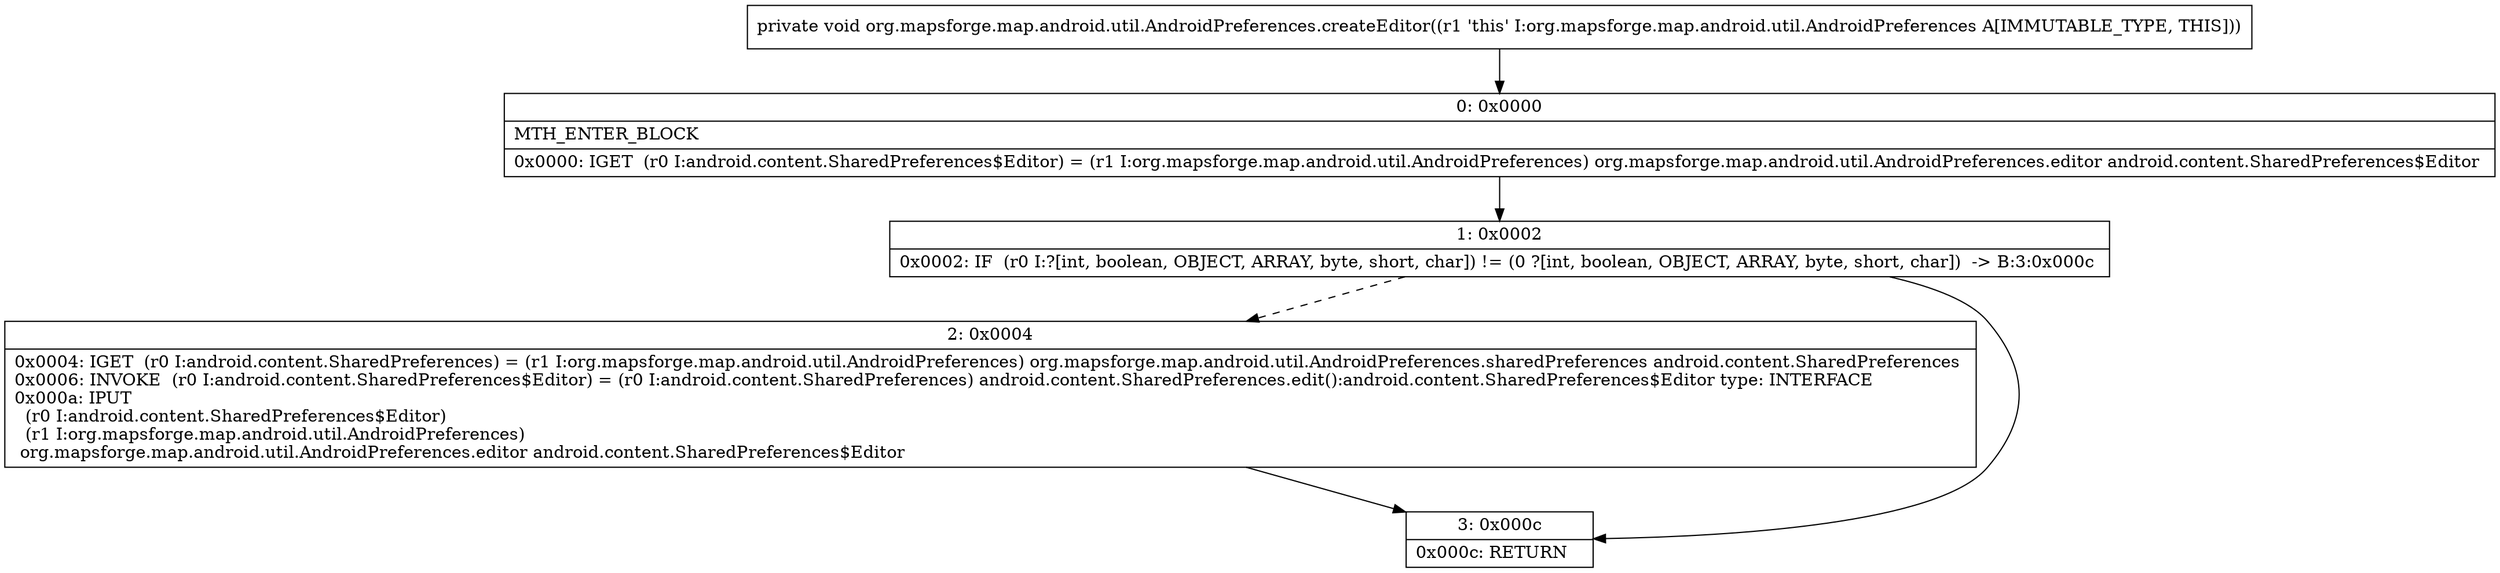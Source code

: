 digraph "CFG fororg.mapsforge.map.android.util.AndroidPreferences.createEditor()V" {
Node_0 [shape=record,label="{0\:\ 0x0000|MTH_ENTER_BLOCK\l|0x0000: IGET  (r0 I:android.content.SharedPreferences$Editor) = (r1 I:org.mapsforge.map.android.util.AndroidPreferences) org.mapsforge.map.android.util.AndroidPreferences.editor android.content.SharedPreferences$Editor \l}"];
Node_1 [shape=record,label="{1\:\ 0x0002|0x0002: IF  (r0 I:?[int, boolean, OBJECT, ARRAY, byte, short, char]) != (0 ?[int, boolean, OBJECT, ARRAY, byte, short, char])  \-\> B:3:0x000c \l}"];
Node_2 [shape=record,label="{2\:\ 0x0004|0x0004: IGET  (r0 I:android.content.SharedPreferences) = (r1 I:org.mapsforge.map.android.util.AndroidPreferences) org.mapsforge.map.android.util.AndroidPreferences.sharedPreferences android.content.SharedPreferences \l0x0006: INVOKE  (r0 I:android.content.SharedPreferences$Editor) = (r0 I:android.content.SharedPreferences) android.content.SharedPreferences.edit():android.content.SharedPreferences$Editor type: INTERFACE \l0x000a: IPUT  \l  (r0 I:android.content.SharedPreferences$Editor)\l  (r1 I:org.mapsforge.map.android.util.AndroidPreferences)\l org.mapsforge.map.android.util.AndroidPreferences.editor android.content.SharedPreferences$Editor \l}"];
Node_3 [shape=record,label="{3\:\ 0x000c|0x000c: RETURN   \l}"];
MethodNode[shape=record,label="{private void org.mapsforge.map.android.util.AndroidPreferences.createEditor((r1 'this' I:org.mapsforge.map.android.util.AndroidPreferences A[IMMUTABLE_TYPE, THIS])) }"];
MethodNode -> Node_0;
Node_0 -> Node_1;
Node_1 -> Node_2[style=dashed];
Node_1 -> Node_3;
Node_2 -> Node_3;
}

